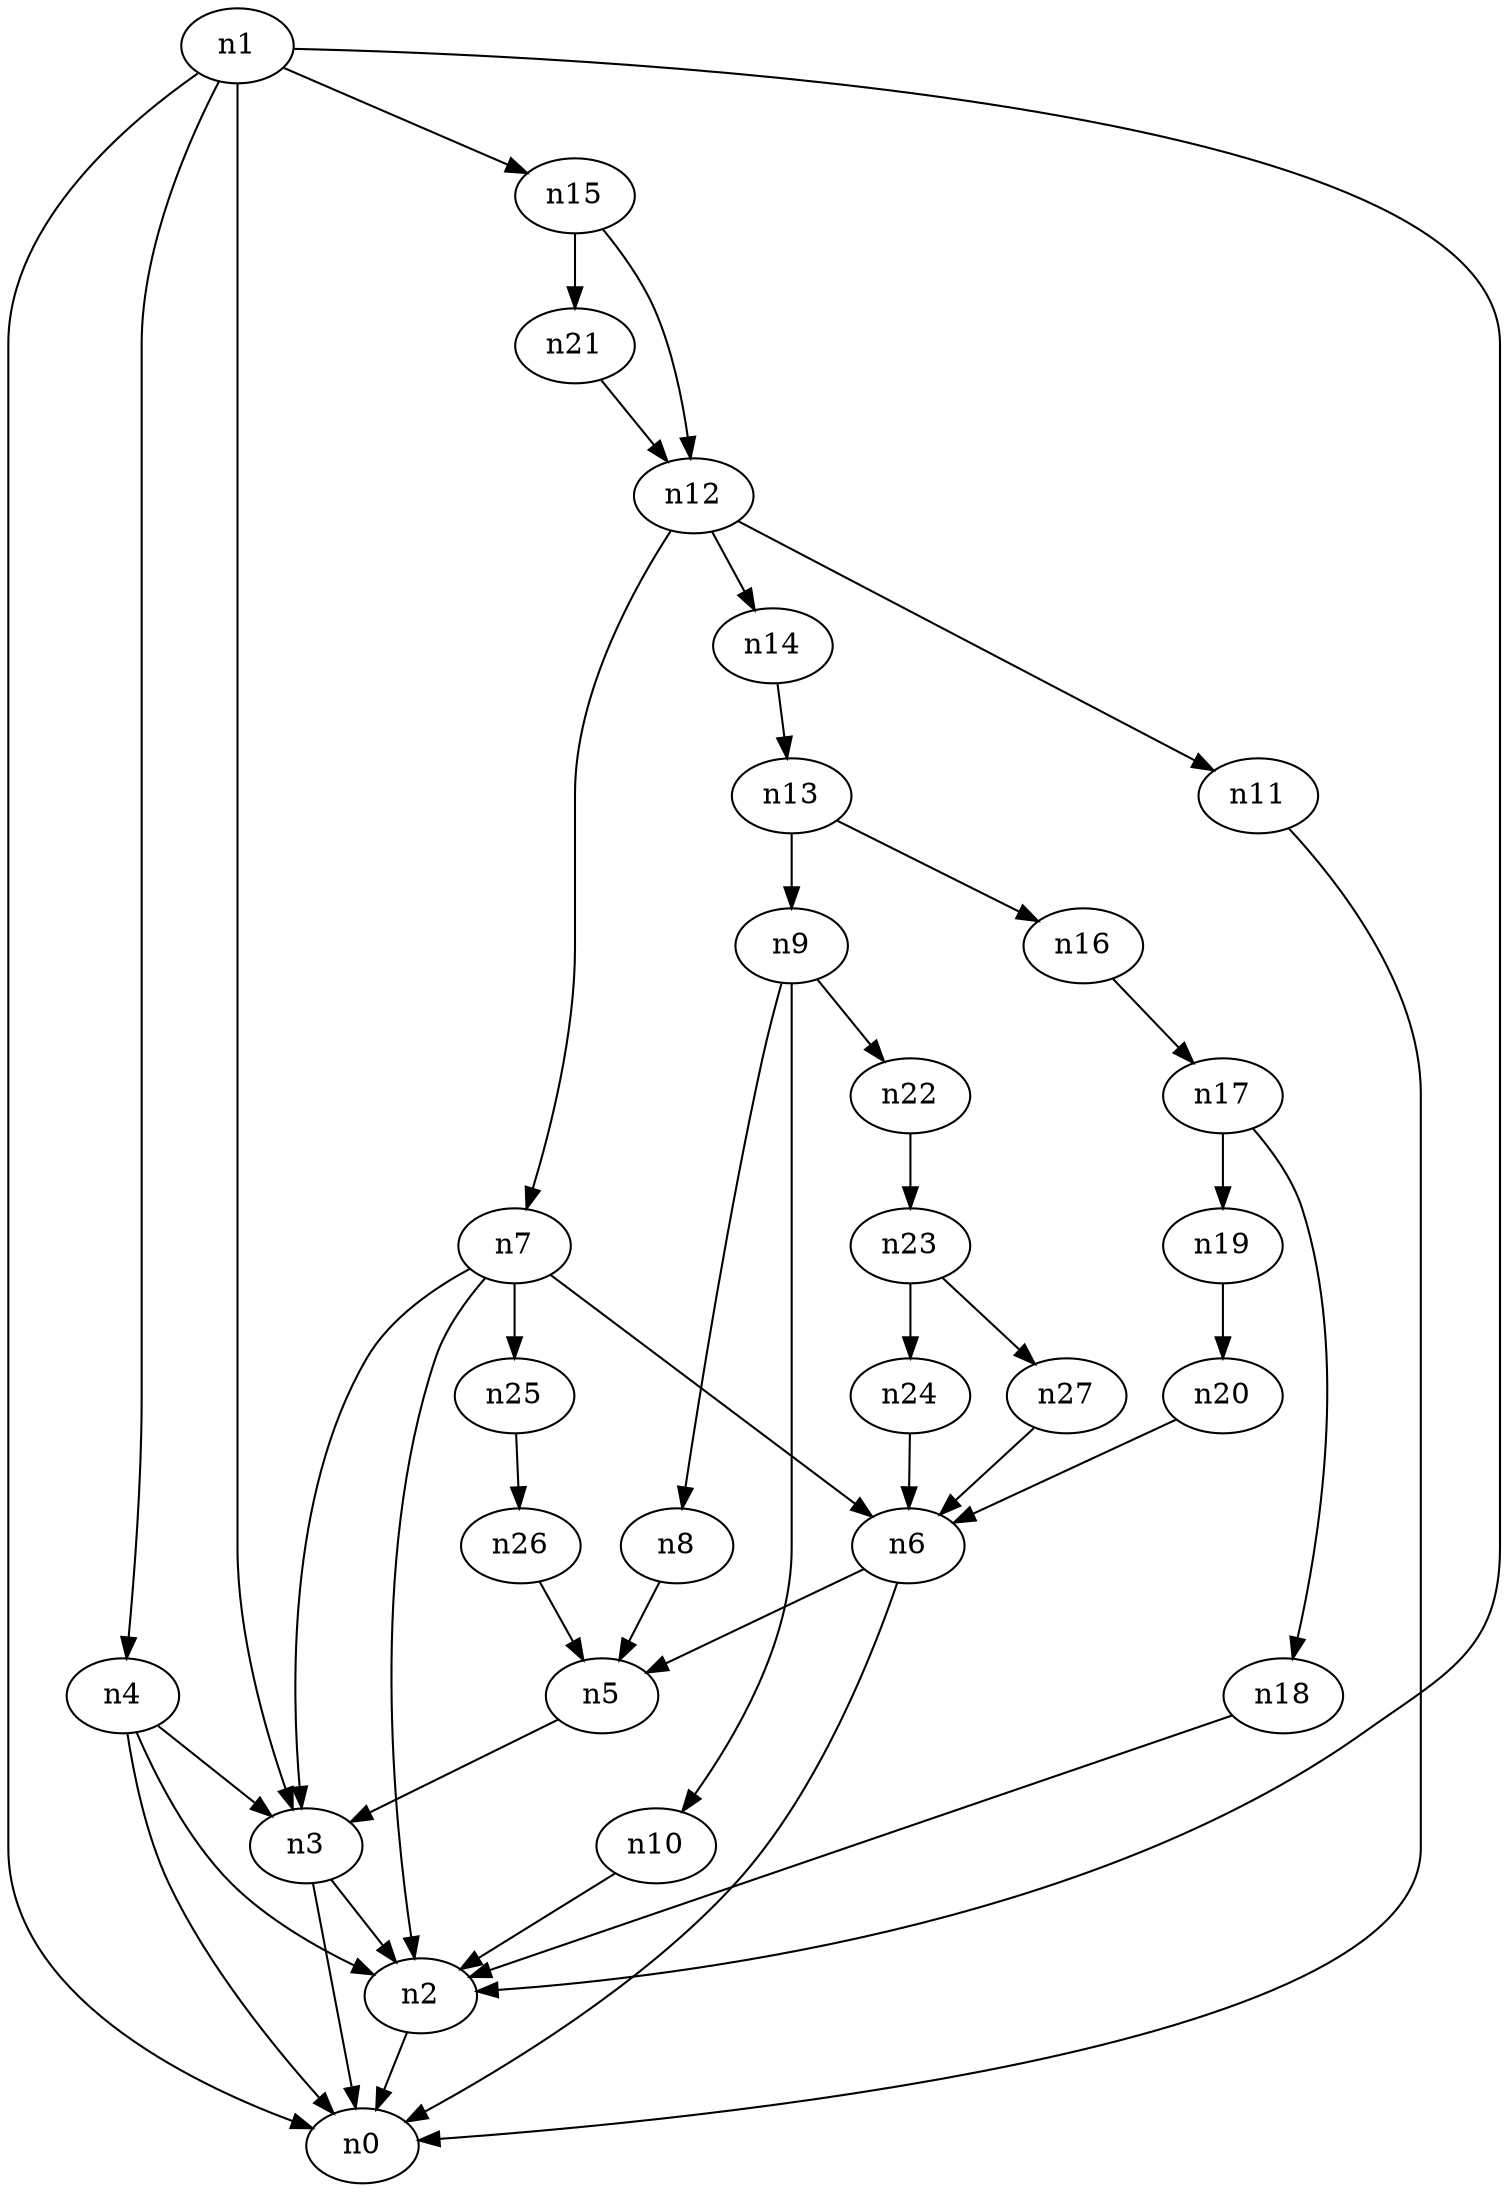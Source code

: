 digraph G {
	n1 -> n0	 [_graphml_id=e0];
	n1 -> n2	 [_graphml_id=e1];
	n1 -> n3	 [_graphml_id=e6];
	n1 -> n4	 [_graphml_id=e9];
	n1 -> n15	 [_graphml_id=e27];
	n2 -> n0	 [_graphml_id=e5];
	n3 -> n0	 [_graphml_id=e8];
	n3 -> n2	 [_graphml_id=e2];
	n4 -> n0	 [_graphml_id=e4];
	n4 -> n2	 [_graphml_id=e7];
	n4 -> n3	 [_graphml_id=e3];
	n5 -> n3	 [_graphml_id=e10];
	n6 -> n0	 [_graphml_id=e12];
	n6 -> n5	 [_graphml_id=e11];
	n7 -> n2	 [_graphml_id=e13];
	n7 -> n3	 [_graphml_id=e14];
	n7 -> n6	 [_graphml_id=e15];
	n7 -> n25	 [_graphml_id=e41];
	n8 -> n5	 [_graphml_id=e16];
	n9 -> n8	 [_graphml_id=e17];
	n9 -> n10	 [_graphml_id=e18];
	n9 -> n22	 [_graphml_id=e37];
	n10 -> n2	 [_graphml_id=e19];
	n11 -> n0	 [_graphml_id=e20];
	n12 -> n7	 [_graphml_id=e22];
	n12 -> n11	 [_graphml_id=e21];
	n12 -> n14	 [_graphml_id=e25];
	n13 -> n9	 [_graphml_id=e23];
	n13 -> n16	 [_graphml_id=e28];
	n14 -> n13	 [_graphml_id=e24];
	n15 -> n12	 [_graphml_id=e26];
	n15 -> n21	 [_graphml_id=e35];
	n16 -> n17	 [_graphml_id=e29];
	n17 -> n18	 [_graphml_id=e30];
	n17 -> n19	 [_graphml_id=e32];
	n18 -> n2	 [_graphml_id=e31];
	n19 -> n20	 [_graphml_id=e33];
	n20 -> n6	 [_graphml_id=e34];
	n21 -> n12	 [_graphml_id=e36];
	n22 -> n23	 [_graphml_id=e38];
	n23 -> n24	 [_graphml_id=e39];
	n23 -> n27	 [_graphml_id=e44];
	n24 -> n6	 [_graphml_id=e40];
	n25 -> n26	 [_graphml_id=e42];
	n26 -> n5	 [_graphml_id=e43];
	n27 -> n6	 [_graphml_id=e45];
}

